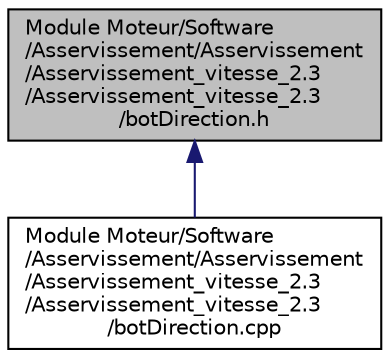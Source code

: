 digraph "Module Moteur/Software/Asservissement/Asservissement/Asservissement_vitesse_2.3/Asservissement_vitesse_2.3/botDirection.h"
{
  edge [fontname="Helvetica",fontsize="10",labelfontname="Helvetica",labelfontsize="10"];
  node [fontname="Helvetica",fontsize="10",shape=record];
  Node1 [label="Module Moteur/Software\l/Asservissement/Asservissement\l/Asservissement_vitesse_2.3\l/Asservissement_vitesse_2.3\l/botDirection.h",height=0.2,width=0.4,color="black", fillcolor="grey75", style="filled" fontcolor="black"];
  Node1 -> Node2 [dir="back",color="midnightblue",fontsize="10",style="solid",fontname="Helvetica"];
  Node2 [label="Module Moteur/Software\l/Asservissement/Asservissement\l/Asservissement_vitesse_2.3\l/Asservissement_vitesse_2.3\l/botDirection.cpp",height=0.2,width=0.4,color="black", fillcolor="white", style="filled",URL="$_asservissement__vitesse__2_83_2_asservissement__vitesse__2_83_2bot_direction_8cpp.html"];
}
